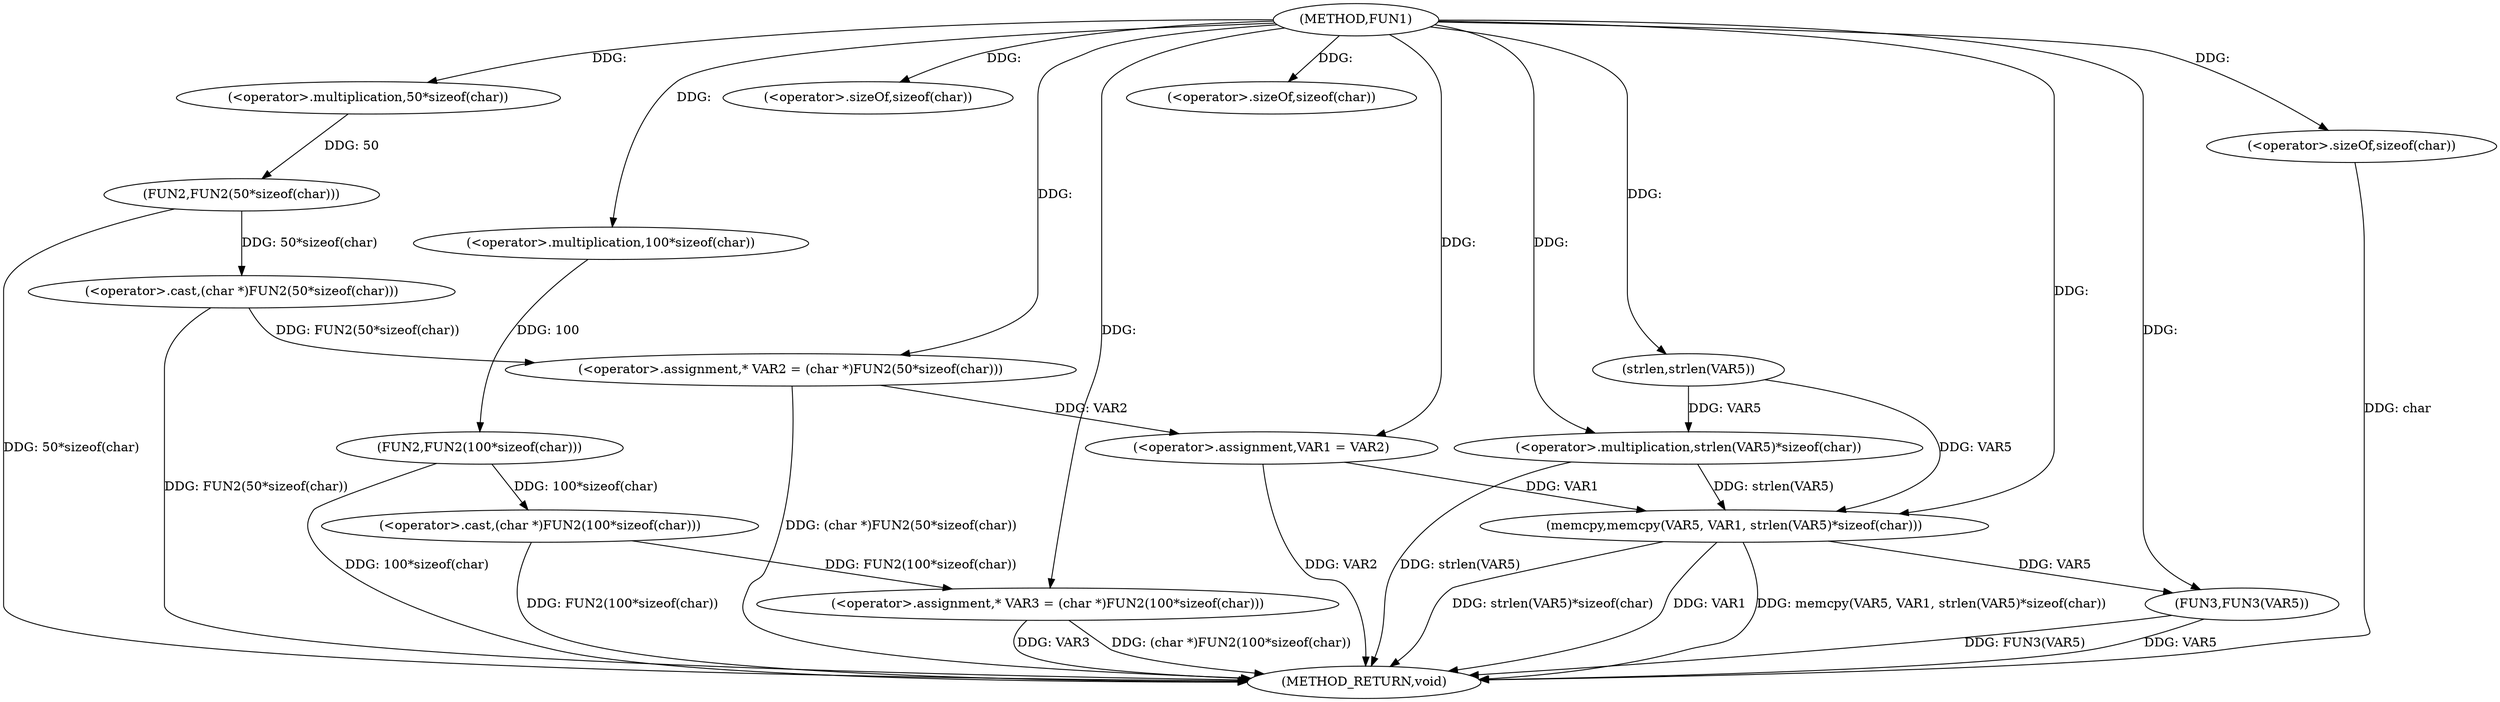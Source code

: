 digraph FUN1 {  
"1000100" [label = "(METHOD,FUN1)" ]
"1000140" [label = "(METHOD_RETURN,void)" ]
"1000104" [label = "(<operator>.assignment,* VAR2 = (char *)FUN2(50*sizeof(char)))" ]
"1000106" [label = "(<operator>.cast,(char *)FUN2(50*sizeof(char)))" ]
"1000108" [label = "(FUN2,FUN2(50*sizeof(char)))" ]
"1000109" [label = "(<operator>.multiplication,50*sizeof(char))" ]
"1000111" [label = "(<operator>.sizeOf,sizeof(char))" ]
"1000114" [label = "(<operator>.assignment,* VAR3 = (char *)FUN2(100*sizeof(char)))" ]
"1000116" [label = "(<operator>.cast,(char *)FUN2(100*sizeof(char)))" ]
"1000118" [label = "(FUN2,FUN2(100*sizeof(char)))" ]
"1000119" [label = "(<operator>.multiplication,100*sizeof(char))" ]
"1000121" [label = "(<operator>.sizeOf,sizeof(char))" ]
"1000125" [label = "(<operator>.assignment,VAR1 = VAR2)" ]
"1000130" [label = "(memcpy,memcpy(VAR5, VAR1, strlen(VAR5)*sizeof(char)))" ]
"1000133" [label = "(<operator>.multiplication,strlen(VAR5)*sizeof(char))" ]
"1000134" [label = "(strlen,strlen(VAR5))" ]
"1000136" [label = "(<operator>.sizeOf,sizeof(char))" ]
"1000138" [label = "(FUN3,FUN3(VAR5))" ]
  "1000130" -> "1000140"  [ label = "DDG: memcpy(VAR5, VAR1, strlen(VAR5)*sizeof(char))"] 
  "1000106" -> "1000140"  [ label = "DDG: FUN2(50*sizeof(char))"] 
  "1000133" -> "1000140"  [ label = "DDG: strlen(VAR5)"] 
  "1000114" -> "1000140"  [ label = "DDG: VAR3"] 
  "1000125" -> "1000140"  [ label = "DDG: VAR2"] 
  "1000116" -> "1000140"  [ label = "DDG: FUN2(100*sizeof(char))"] 
  "1000130" -> "1000140"  [ label = "DDG: strlen(VAR5)*sizeof(char)"] 
  "1000138" -> "1000140"  [ label = "DDG: FUN3(VAR5)"] 
  "1000118" -> "1000140"  [ label = "DDG: 100*sizeof(char)"] 
  "1000114" -> "1000140"  [ label = "DDG: (char *)FUN2(100*sizeof(char))"] 
  "1000130" -> "1000140"  [ label = "DDG: VAR1"] 
  "1000138" -> "1000140"  [ label = "DDG: VAR5"] 
  "1000136" -> "1000140"  [ label = "DDG: char"] 
  "1000104" -> "1000140"  [ label = "DDG: (char *)FUN2(50*sizeof(char))"] 
  "1000108" -> "1000140"  [ label = "DDG: 50*sizeof(char)"] 
  "1000106" -> "1000104"  [ label = "DDG: FUN2(50*sizeof(char))"] 
  "1000100" -> "1000104"  [ label = "DDG: "] 
  "1000108" -> "1000106"  [ label = "DDG: 50*sizeof(char)"] 
  "1000109" -> "1000108"  [ label = "DDG: 50"] 
  "1000100" -> "1000109"  [ label = "DDG: "] 
  "1000100" -> "1000111"  [ label = "DDG: "] 
  "1000116" -> "1000114"  [ label = "DDG: FUN2(100*sizeof(char))"] 
  "1000100" -> "1000114"  [ label = "DDG: "] 
  "1000118" -> "1000116"  [ label = "DDG: 100*sizeof(char)"] 
  "1000119" -> "1000118"  [ label = "DDG: 100"] 
  "1000100" -> "1000119"  [ label = "DDG: "] 
  "1000100" -> "1000121"  [ label = "DDG: "] 
  "1000104" -> "1000125"  [ label = "DDG: VAR2"] 
  "1000100" -> "1000125"  [ label = "DDG: "] 
  "1000134" -> "1000130"  [ label = "DDG: VAR5"] 
  "1000100" -> "1000130"  [ label = "DDG: "] 
  "1000125" -> "1000130"  [ label = "DDG: VAR1"] 
  "1000133" -> "1000130"  [ label = "DDG: strlen(VAR5)"] 
  "1000134" -> "1000133"  [ label = "DDG: VAR5"] 
  "1000100" -> "1000134"  [ label = "DDG: "] 
  "1000100" -> "1000133"  [ label = "DDG: "] 
  "1000100" -> "1000136"  [ label = "DDG: "] 
  "1000130" -> "1000138"  [ label = "DDG: VAR5"] 
  "1000100" -> "1000138"  [ label = "DDG: "] 
}
